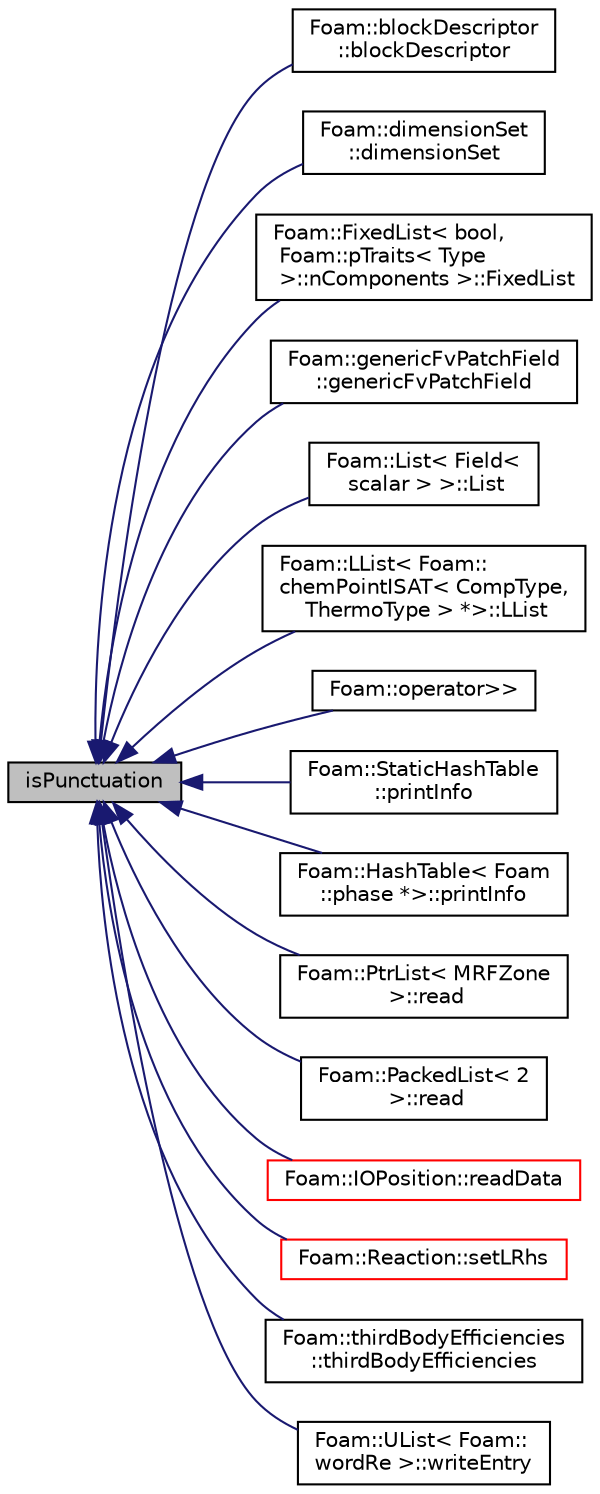 digraph "isPunctuation"
{
  bgcolor="transparent";
  edge [fontname="Helvetica",fontsize="10",labelfontname="Helvetica",labelfontsize="10"];
  node [fontname="Helvetica",fontsize="10",shape=record];
  rankdir="LR";
  Node64 [label="isPunctuation",height=0.2,width=0.4,color="black", fillcolor="grey75", style="filled", fontcolor="black"];
  Node64 -> Node65 [dir="back",color="midnightblue",fontsize="10",style="solid",fontname="Helvetica"];
  Node65 [label="Foam::blockDescriptor\l::blockDescriptor",height=0.2,width=0.4,color="black",URL="$a25745.html#a00eb99a211b093415fcdeca89e0ef220",tooltip="Construct from Istream. "];
  Node64 -> Node66 [dir="back",color="midnightblue",fontsize="10",style="solid",fontname="Helvetica"];
  Node66 [label="Foam::dimensionSet\l::dimensionSet",height=0.2,width=0.4,color="black",URL="$a27477.html#abd672e6f6f2ddf374d3954f2c2dd2a1f",tooltip="Construct from Istream. "];
  Node64 -> Node67 [dir="back",color="midnightblue",fontsize="10",style="solid",fontname="Helvetica"];
  Node67 [label="Foam::FixedList\< bool,\l Foam::pTraits\< Type\l \>::nComponents \>::FixedList",height=0.2,width=0.4,color="black",URL="$a27009.html#a96fc89cc5cd7ef81f0d49bfb25247021",tooltip="Construct from Istream. "];
  Node64 -> Node68 [dir="back",color="midnightblue",fontsize="10",style="solid",fontname="Helvetica"];
  Node68 [label="Foam::genericFvPatchField\l::genericFvPatchField",height=0.2,width=0.4,color="black",URL="$a24689.html#a55caa01e757d3893cd3a7034439317d9",tooltip="Construct from patch, internal field and dictionary. "];
  Node64 -> Node69 [dir="back",color="midnightblue",fontsize="10",style="solid",fontname="Helvetica"];
  Node69 [label="Foam::List\< Field\<\l scalar \> \>::List",height=0.2,width=0.4,color="black",URL="$a26833.html#a14f9ee6bb196d1f585f55ea49dc15a0c",tooltip="Construct from Istream. "];
  Node64 -> Node70 [dir="back",color="midnightblue",fontsize="10",style="solid",fontname="Helvetica"];
  Node70 [label="Foam::LList\< Foam::\lchemPointISAT\< CompType,\l ThermoType \> *\>::LList",height=0.2,width=0.4,color="black",URL="$a26905.html#aa632aa973f33404a158c0481ead8a78b",tooltip="Construct from Istream. "];
  Node64 -> Node71 [dir="back",color="midnightblue",fontsize="10",style="solid",fontname="Helvetica"];
  Node71 [label="Foam::operator\>\>",height=0.2,width=0.4,color="black",URL="$a21851.html#ad955e303083a968e5a6fadc60babf104"];
  Node64 -> Node72 [dir="back",color="midnightblue",fontsize="10",style="solid",fontname="Helvetica"];
  Node72 [label="Foam::StaticHashTable\l::printInfo",height=0.2,width=0.4,color="black",URL="$a26881.html#a4630bfbe0bfbb22452195c1644979442",tooltip="Print information. "];
  Node64 -> Node73 [dir="back",color="midnightblue",fontsize="10",style="solid",fontname="Helvetica"];
  Node73 [label="Foam::HashTable\< Foam\l::phase *\>::printInfo",height=0.2,width=0.4,color="black",URL="$a26841.html#a4630bfbe0bfbb22452195c1644979442",tooltip="Print information. "];
  Node64 -> Node74 [dir="back",color="midnightblue",fontsize="10",style="solid",fontname="Helvetica"];
  Node74 [label="Foam::PtrList\< MRFZone\l \>::read",height=0.2,width=0.4,color="black",URL="$a27029.html#a13f28f6f50da188010f20f60b92f4f39",tooltip="Read from Istream using given Istream constructor class. "];
  Node64 -> Node75 [dir="back",color="midnightblue",fontsize="10",style="solid",fontname="Helvetica"];
  Node75 [label="Foam::PackedList\< 2\l \>::read",height=0.2,width=0.4,color="black",URL="$a27053.html#a223c472410515286cf5050b0b7b37396",tooltip="Clear list and read from stream. "];
  Node64 -> Node76 [dir="back",color="midnightblue",fontsize="10",style="solid",fontname="Helvetica"];
  Node76 [label="Foam::IOPosition::readData",height=0.2,width=0.4,color="red",URL="$a24701.html#af01264cee7588de77f4021f7c9322549"];
  Node64 -> Node78 [dir="back",color="midnightblue",fontsize="10",style="solid",fontname="Helvetica"];
  Node78 [label="Foam::Reaction::setLRhs",height=0.2,width=0.4,color="red",URL="$a31677.html#a5ff69c41b3345ee1f99e8bf85967b433",tooltip="Construct the left- and right-hand-side reaction coefficients. "];
  Node64 -> Node81 [dir="back",color="midnightblue",fontsize="10",style="solid",fontname="Helvetica"];
  Node81 [label="Foam::thirdBodyEfficiencies\l::thirdBodyEfficiencies",height=0.2,width=0.4,color="black",URL="$a31665.html#aece973b4d66b7d623d7afa421feb9395",tooltip="Construct from Istream. "];
  Node64 -> Node82 [dir="back",color="midnightblue",fontsize="10",style="solid",fontname="Helvetica"];
  Node82 [label="Foam::UList\< Foam::\lwordRe \>::writeEntry",height=0.2,width=0.4,color="black",URL="$a26837.html#ab40cda08e1d63badc1dbc7c31005601e",tooltip="Write the UList as a dictionary entry with keyword. "];
}

